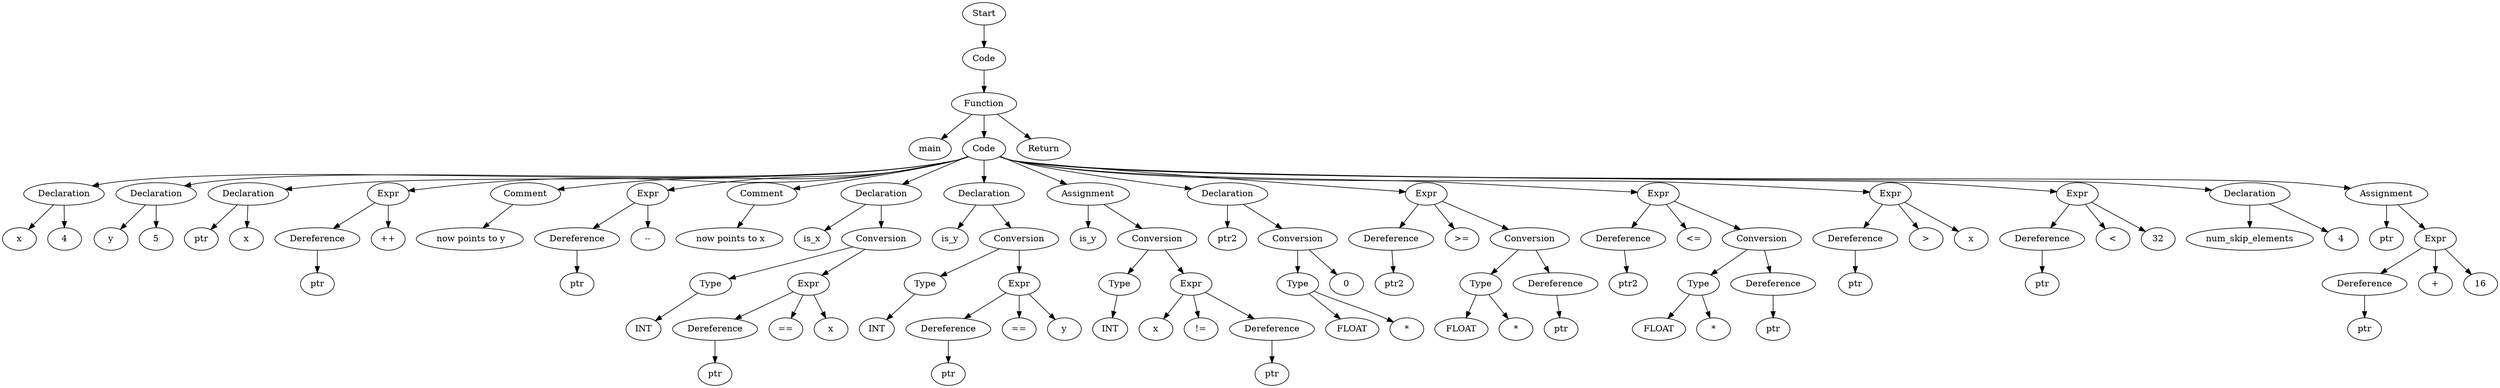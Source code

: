 digraph AST {
  "128502761535520" [label="Start"];
  "128502761535520" -> "128502761537104";
  "128502761537104" [label="Code"];
  "128502761537104" -> "128502761535760";
  "128502761535760" [label="Function"];
  "128502761535760" -> "128502761536240";
  "128502761535760" -> "128502761537296";
  "128502761535760" -> "128502761536000";
  "128502761536240" [label="main"];
  "128502761537296" [label="Code"];
  "128502761537296" -> "128502761537200";
  "128502761537296" -> "128502761535952";
  "128502761537296" -> "128502761670016";
  "128502761537296" -> "128502761672224";
  "128502761537296" -> "128502761671696";
  "128502761537296" -> "128502761670400";
  "128502761537296" -> "128502761670112";
  "128502761537296" -> "128502761670688";
  "128502761537296" -> "128502761673952";
  "128502761537296" -> "128502761674432";
  "128502761537296" -> "128502761669920";
  "128502761537296" -> "128502761676784";
  "128502761537296" -> "128502761677504";
  "128502761537296" -> "128502761678224";
  "128502761537296" -> "128502761678944";
  "128502761537296" -> "128502761679808";
  "128502761537296" -> "128502761680624";
  "128502761537200" [label="Declaration"];
  "128502761537200" -> "128502761535904";
  "128502761537200" -> "128502761535376";
  "128502761535904" [label="x"];
  "128502761535376" [label="4"];
  "128502761535952" [label="Declaration"];
  "128502761535952" -> "128502761670160";
  "128502761535952" -> "128502761668720";
  "128502761670160" [label="y"];
  "128502761668720" [label="5"];
  "128502761670016" [label="Declaration"];
  "128502761670016" -> "128502761675296";
  "128502761670016" -> "128502761672368";
  "128502761675296" [label="ptr"];
  "128502761672368" [label="x"];
  "128502761672224" [label="Expr"];
  "128502761672224" -> "128502761675968";
  "128502761672224" -> "128502761671984";
  "128502761675968" [label="Dereference"];
  "128502761675968" -> "128502761672080";
  "128502761672080" [label="ptr"];
  "128502761671984" [label="++"];
  "128502761671696" [label="Comment"];
  "128502761671696" -> "128502761682256";
  "128502761682256" [label=" now points to y"];
  "128502761670400" [label="Expr"];
  "128502761670400" -> "128502761671072";
  "128502761670400" -> "128502761672512";
  "128502761671072" [label="Dereference"];
  "128502761671072" -> "128502761670064";
  "128502761670064" [label="ptr"];
  "128502761672512" [label="--"];
  "128502761670112" [label="Comment"];
  "128502761670112" -> "128502761682304";
  "128502761682304" [label=" now points to x"];
  "128502761670688" [label="Declaration"];
  "128502761670688" -> "128502761670304";
  "128502761670688" -> "128502761681152";
  "128502761670304" [label="is_x"];
  "128502761681152" [label="Conversion"];
  "128502761681152" -> "128502761675680";
  "128502761681152" -> "128502761674192";
  "128502761675680" [label="Type"];
  "128502761675680" -> "128502761682160";
  "128502761682160" [label="INT"];
  "128502761674192" [label="Expr"];
  "128502761674192" -> "128502761675152";
  "128502761674192" -> "128502761674720";
  "128502761674192" -> "128502761675440";
  "128502761675152" [label="Dereference"];
  "128502761675152" -> "128502761674384";
  "128502761674384" [label="ptr"];
  "128502761674720" [label="=="];
  "128502761675440" [label="x"];
  "128502761673952" [label="Declaration"];
  "128502761673952" -> "128502761675392";
  "128502761673952" -> "128502761676736";
  "128502761675392" [label="is_y"];
  "128502761676736" [label="Conversion"];
  "128502761676736" -> "128502761675248";
  "128502761676736" -> "128502761674576";
  "128502761675248" [label="Type"];
  "128502761675248" -> "128502761674336";
  "128502761674336" [label="INT"];
  "128502761674576" [label="Expr"];
  "128502761674576" -> "128502761674672";
  "128502761674576" -> "128502761674096";
  "128502761674576" -> "128502761670544";
  "128502761674672" [label="Dereference"];
  "128502761674672" -> "128502761673520";
  "128502761673520" [label="ptr"];
  "128502761674096" [label="=="];
  "128502761670544" [label="y"];
  "128502761674432" [label="Assignment"];
  "128502761674432" -> "128502761669440";
  "128502761674432" -> "128502761674816";
  "128502761669440" [label="is_y"];
  "128502761674816" [label="Conversion"];
  "128502761674816" -> "128502761674480";
  "128502761674816" -> "128502761669680";
  "128502761674480" [label="Type"];
  "128502761674480" -> "128502761674528";
  "128502761674528" [label="INT"];
  "128502761669680" [label="Expr"];
  "128502761669680" -> "128502761671024";
  "128502761669680" -> "128502761671360";
  "128502761669680" -> "128502761674624";
  "128502761671024" [label="x"];
  "128502761671360" [label="!="];
  "128502761674624" [label="Dereference"];
  "128502761674624" -> "128502761676016";
  "128502761676016" [label="ptr"];
  "128502761669920" [label="Declaration"];
  "128502761669920" -> "128502761676256";
  "128502761669920" -> "128502761673568";
  "128502761676256" [label="ptr2"];
  "128502761673568" [label="Conversion"];
  "128502761673568" -> "128502761681536";
  "128502761673568" -> "128502761676880";
  "128502761681536" [label="Type"];
  "128502761681536" -> "128502761673280";
  "128502761681536" -> "128502761674000";
  "128502761673280" [label="FLOAT"];
  "128502761674000" [label="*"];
  "128502761676880" [label="0"];
  "128502761676784" [label="Expr"];
  "128502761676784" -> "128502761674144";
  "128502761676784" -> "128502761677216";
  "128502761676784" -> "128502761672320";
  "128502761674144" [label="Dereference"];
  "128502761674144" -> "128502761677312";
  "128502761677312" [label="ptr2"];
  "128502761677216" [label=">="];
  "128502761672320" [label="Conversion"];
  "128502761672320" -> "128502761672272";
  "128502761672320" -> "128502761673808";
  "128502761672272" [label="Type"];
  "128502761672272" -> "128502761671552";
  "128502761672272" -> "128502761671408";
  "128502761671552" [label="FLOAT"];
  "128502761671408" [label="*"];
  "128502761673808" [label="Dereference"];
  "128502761673808" -> "128502761677600";
  "128502761677600" [label="ptr"];
  "128502761677504" [label="Expr"];
  "128502761677504" -> "128502761681968";
  "128502761677504" -> "128502761677936";
  "128502761677504" -> "128502761678896";
  "128502761681968" [label="Dereference"];
  "128502761681968" -> "128502761678032";
  "128502761678032" [label="ptr2"];
  "128502761677936" [label="<="];
  "128502761678896" [label="Conversion"];
  "128502761678896" -> "128502761678800";
  "128502761678896" -> "128502761681872";
  "128502761678800" [label="Type"];
  "128502761678800" -> "128502761676832";
  "128502761678800" -> "128502761672992";
  "128502761676832" [label="FLOAT"];
  "128502761672992" [label="*"];
  "128502761681872" [label="Dereference"];
  "128502761681872" -> "128502761678320";
  "128502761678320" [label="ptr"];
  "128502761678224" [label="Expr"];
  "128502761678224" -> "128502761673760";
  "128502761678224" -> "128502761678656";
  "128502761678224" -> "128502761679232";
  "128502761673760" [label="Dereference"];
  "128502761673760" -> "128502761678752";
  "128502761678752" [label="ptr"];
  "128502761678656" [label=">"];
  "128502761679232" [label="x"];
  "128502761678944" [label="Expr"];
  "128502761678944" -> "128502761681680";
  "128502761678944" -> "128502761679520";
  "128502761678944" -> "128502761679904";
  "128502761681680" [label="Dereference"];
  "128502761681680" -> "128502761679616";
  "128502761679616" [label="ptr"];
  "128502761679520" [label="<"];
  "128502761679904" [label="32"];
  "128502761679808" [label="Declaration"];
  "128502761679808" -> "128502761680240";
  "128502761679808" -> "128502761680720";
  "128502761680240" [label="num_skip_elements"];
  "128502761680720" [label="4"];
  "128502761680624" [label="Assignment"];
  "128502761680624" -> "128502761680864";
  "128502761680624" -> "128502761681008";
  "128502761680864" [label="ptr"];
  "128502761681008" [label="Expr"];
  "128502761681008" -> "128502761681248";
  "128502761681008" -> "128502761681296";
  "128502761681008" -> "128502761668816";
  "128502761681248" [label="Dereference"];
  "128502761681248" -> "128502761681392";
  "128502761681392" [label="ptr"];
  "128502761681296" [label="+"];
  "128502761668816" [label="16"];
  "128502761536000" [label="Return"];
}
